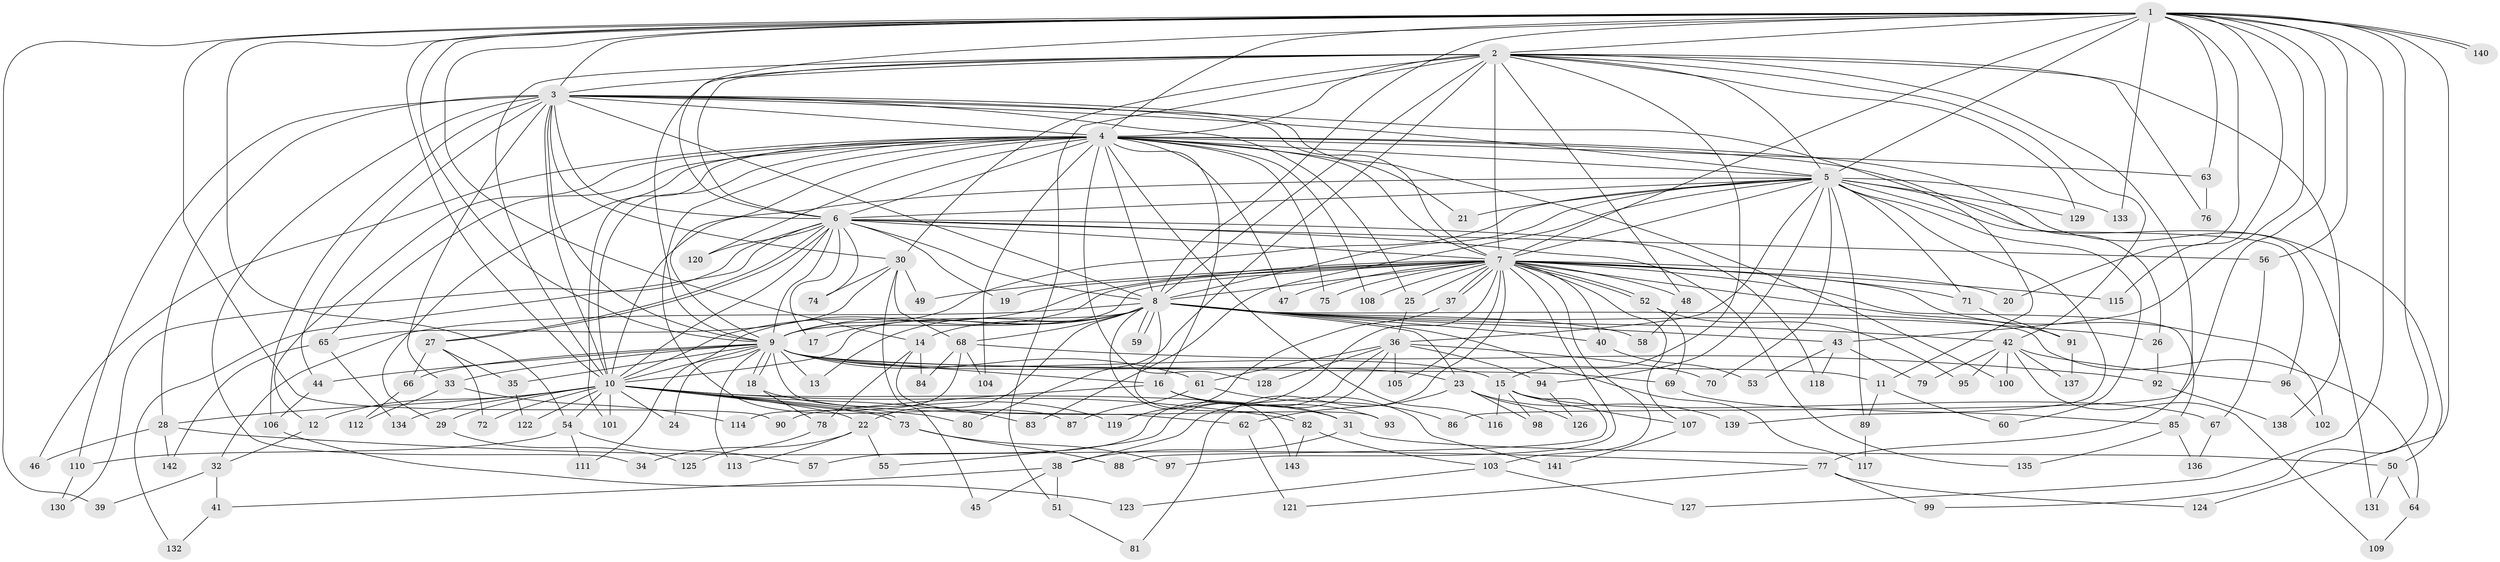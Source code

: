// Generated by graph-tools (version 1.1) at 2025/49/03/09/25 03:49:43]
// undirected, 143 vertices, 311 edges
graph export_dot {
graph [start="1"]
  node [color=gray90,style=filled];
  1;
  2;
  3;
  4;
  5;
  6;
  7;
  8;
  9;
  10;
  11;
  12;
  13;
  14;
  15;
  16;
  17;
  18;
  19;
  20;
  21;
  22;
  23;
  24;
  25;
  26;
  27;
  28;
  29;
  30;
  31;
  32;
  33;
  34;
  35;
  36;
  37;
  38;
  39;
  40;
  41;
  42;
  43;
  44;
  45;
  46;
  47;
  48;
  49;
  50;
  51;
  52;
  53;
  54;
  55;
  56;
  57;
  58;
  59;
  60;
  61;
  62;
  63;
  64;
  65;
  66;
  67;
  68;
  69;
  70;
  71;
  72;
  73;
  74;
  75;
  76;
  77;
  78;
  79;
  80;
  81;
  82;
  83;
  84;
  85;
  86;
  87;
  88;
  89;
  90;
  91;
  92;
  93;
  94;
  95;
  96;
  97;
  98;
  99;
  100;
  101;
  102;
  103;
  104;
  105;
  106;
  107;
  108;
  109;
  110;
  111;
  112;
  113;
  114;
  115;
  116;
  117;
  118;
  119;
  120;
  121;
  122;
  123;
  124;
  125;
  126;
  127;
  128;
  129;
  130;
  131;
  132;
  133;
  134;
  135;
  136;
  137;
  138;
  139;
  140;
  141;
  142;
  143;
  1 -- 2;
  1 -- 3;
  1 -- 4;
  1 -- 5;
  1 -- 6;
  1 -- 7;
  1 -- 8;
  1 -- 9;
  1 -- 10;
  1 -- 14;
  1 -- 20;
  1 -- 39;
  1 -- 43;
  1 -- 54;
  1 -- 56;
  1 -- 63;
  1 -- 86;
  1 -- 90;
  1 -- 99;
  1 -- 115;
  1 -- 124;
  1 -- 127;
  1 -- 133;
  1 -- 140;
  1 -- 140;
  2 -- 3;
  2 -- 4;
  2 -- 5;
  2 -- 6;
  2 -- 7;
  2 -- 8;
  2 -- 9;
  2 -- 10;
  2 -- 15;
  2 -- 30;
  2 -- 42;
  2 -- 48;
  2 -- 51;
  2 -- 76;
  2 -- 80;
  2 -- 85;
  2 -- 129;
  2 -- 138;
  3 -- 4;
  3 -- 5;
  3 -- 6;
  3 -- 7;
  3 -- 8;
  3 -- 9;
  3 -- 10;
  3 -- 11;
  3 -- 25;
  3 -- 28;
  3 -- 30;
  3 -- 33;
  3 -- 34;
  3 -- 44;
  3 -- 100;
  3 -- 106;
  3 -- 110;
  4 -- 5;
  4 -- 6;
  4 -- 7;
  4 -- 8;
  4 -- 9;
  4 -- 10;
  4 -- 12;
  4 -- 16;
  4 -- 21;
  4 -- 26;
  4 -- 29;
  4 -- 46;
  4 -- 47;
  4 -- 50;
  4 -- 63;
  4 -- 65;
  4 -- 75;
  4 -- 87;
  4 -- 101;
  4 -- 104;
  4 -- 108;
  4 -- 116;
  4 -- 120;
  4 -- 128;
  5 -- 6;
  5 -- 7;
  5 -- 8;
  5 -- 9;
  5 -- 10;
  5 -- 21;
  5 -- 36;
  5 -- 60;
  5 -- 70;
  5 -- 71;
  5 -- 83;
  5 -- 89;
  5 -- 94;
  5 -- 96;
  5 -- 129;
  5 -- 131;
  5 -- 133;
  5 -- 139;
  6 -- 7;
  6 -- 8;
  6 -- 9;
  6 -- 10;
  6 -- 17;
  6 -- 19;
  6 -- 27;
  6 -- 27;
  6 -- 56;
  6 -- 74;
  6 -- 118;
  6 -- 120;
  6 -- 130;
  6 -- 132;
  6 -- 135;
  7 -- 8;
  7 -- 9;
  7 -- 10;
  7 -- 19;
  7 -- 20;
  7 -- 25;
  7 -- 37;
  7 -- 37;
  7 -- 40;
  7 -- 47;
  7 -- 48;
  7 -- 49;
  7 -- 52;
  7 -- 52;
  7 -- 57;
  7 -- 71;
  7 -- 75;
  7 -- 77;
  7 -- 81;
  7 -- 91;
  7 -- 97;
  7 -- 102;
  7 -- 103;
  7 -- 105;
  7 -- 107;
  7 -- 108;
  7 -- 111;
  7 -- 115;
  8 -- 9;
  8 -- 10;
  8 -- 13;
  8 -- 14;
  8 -- 17;
  8 -- 22;
  8 -- 23;
  8 -- 26;
  8 -- 32;
  8 -- 40;
  8 -- 42;
  8 -- 43;
  8 -- 58;
  8 -- 59;
  8 -- 59;
  8 -- 64;
  8 -- 68;
  8 -- 82;
  8 -- 117;
  8 -- 143;
  9 -- 10;
  9 -- 11;
  9 -- 13;
  9 -- 15;
  9 -- 16;
  9 -- 18;
  9 -- 18;
  9 -- 23;
  9 -- 24;
  9 -- 33;
  9 -- 35;
  9 -- 44;
  9 -- 61;
  9 -- 62;
  9 -- 66;
  9 -- 69;
  9 -- 113;
  10 -- 12;
  10 -- 22;
  10 -- 24;
  10 -- 28;
  10 -- 29;
  10 -- 31;
  10 -- 54;
  10 -- 72;
  10 -- 73;
  10 -- 73;
  10 -- 80;
  10 -- 82;
  10 -- 83;
  10 -- 101;
  10 -- 122;
  10 -- 134;
  11 -- 60;
  11 -- 89;
  12 -- 32;
  14 -- 78;
  14 -- 84;
  14 -- 93;
  15 -- 67;
  15 -- 88;
  15 -- 98;
  15 -- 107;
  15 -- 116;
  16 -- 31;
  16 -- 90;
  16 -- 93;
  16 -- 141;
  18 -- 78;
  18 -- 119;
  22 -- 34;
  22 -- 55;
  22 -- 113;
  23 -- 62;
  23 -- 98;
  23 -- 126;
  23 -- 139;
  25 -- 36;
  26 -- 92;
  27 -- 35;
  27 -- 66;
  27 -- 72;
  28 -- 46;
  28 -- 77;
  28 -- 142;
  29 -- 125;
  30 -- 45;
  30 -- 49;
  30 -- 65;
  30 -- 68;
  30 -- 74;
  31 -- 38;
  31 -- 50;
  32 -- 39;
  32 -- 41;
  33 -- 112;
  33 -- 114;
  35 -- 122;
  36 -- 38;
  36 -- 55;
  36 -- 61;
  36 -- 70;
  36 -- 94;
  36 -- 105;
  36 -- 128;
  37 -- 119;
  38 -- 41;
  38 -- 45;
  38 -- 51;
  40 -- 53;
  41 -- 132;
  42 -- 79;
  42 -- 95;
  42 -- 96;
  42 -- 100;
  42 -- 109;
  42 -- 137;
  43 -- 53;
  43 -- 79;
  43 -- 118;
  44 -- 106;
  48 -- 58;
  50 -- 64;
  50 -- 131;
  51 -- 81;
  52 -- 69;
  52 -- 95;
  54 -- 57;
  54 -- 110;
  54 -- 111;
  56 -- 67;
  61 -- 86;
  61 -- 87;
  62 -- 121;
  63 -- 76;
  64 -- 109;
  65 -- 134;
  65 -- 142;
  66 -- 112;
  67 -- 136;
  68 -- 84;
  68 -- 92;
  68 -- 104;
  68 -- 114;
  69 -- 85;
  71 -- 91;
  73 -- 88;
  73 -- 97;
  77 -- 99;
  77 -- 121;
  77 -- 124;
  78 -- 125;
  82 -- 103;
  82 -- 143;
  85 -- 135;
  85 -- 136;
  89 -- 117;
  91 -- 137;
  92 -- 138;
  94 -- 126;
  96 -- 102;
  103 -- 123;
  103 -- 127;
  106 -- 123;
  107 -- 141;
  110 -- 130;
}
